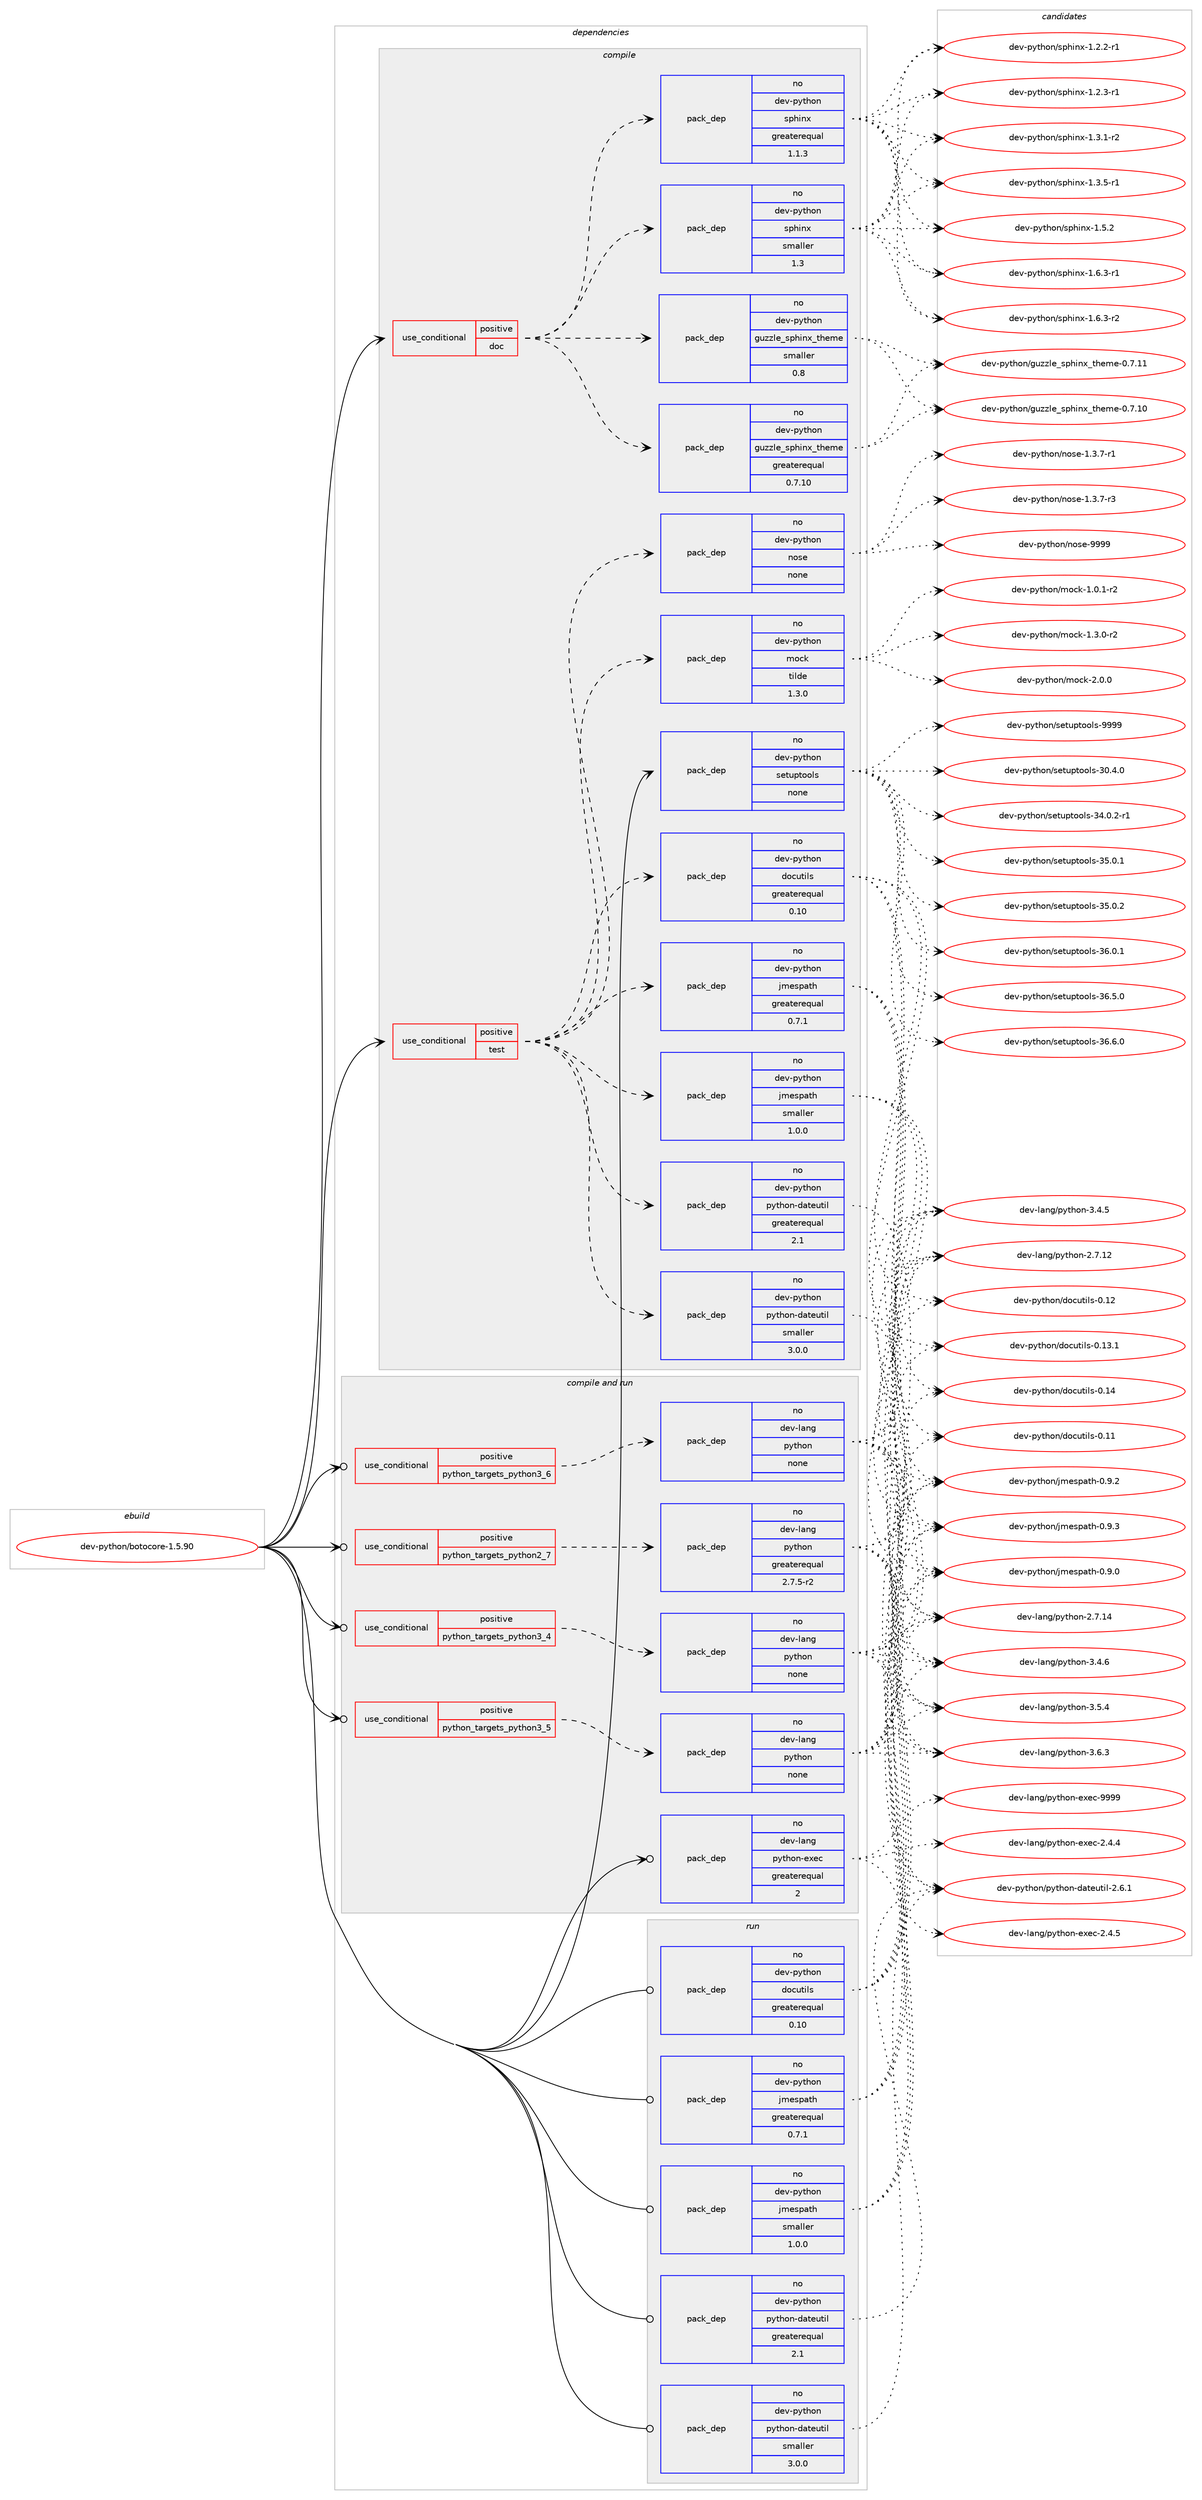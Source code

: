 digraph prolog {

# *************
# Graph options
# *************

newrank=true;
concentrate=true;
compound=true;
graph [rankdir=LR,fontname=Helvetica,fontsize=10,ranksep=1.5];#, ranksep=2.5, nodesep=0.2];
edge  [arrowhead=vee];
node  [fontname=Helvetica,fontsize=10];

# **********
# The ebuild
# **********

subgraph cluster_leftcol {
color=gray;
rank=same;
label=<<i>ebuild</i>>;
id [label="dev-python/botocore-1.5.90", color=red, width=4, href="../dev-python/botocore-1.5.90.svg"];
}

# ****************
# The dependencies
# ****************

subgraph cluster_midcol {
color=gray;
label=<<i>dependencies</i>>;
subgraph cluster_compile {
fillcolor="#eeeeee";
style=filled;
label=<<i>compile</i>>;
subgraph cond30327 {
dependency149592 [label=<<TABLE BORDER="0" CELLBORDER="1" CELLSPACING="0" CELLPADDING="4"><TR><TD ROWSPAN="3" CELLPADDING="10">use_conditional</TD></TR><TR><TD>positive</TD></TR><TR><TD>doc</TD></TR></TABLE>>, shape=none, color=red];
subgraph pack115444 {
dependency149593 [label=<<TABLE BORDER="0" CELLBORDER="1" CELLSPACING="0" CELLPADDING="4" WIDTH="220"><TR><TD ROWSPAN="6" CELLPADDING="30">pack_dep</TD></TR><TR><TD WIDTH="110">no</TD></TR><TR><TD>dev-python</TD></TR><TR><TD>guzzle_sphinx_theme</TD></TR><TR><TD>greaterequal</TD></TR><TR><TD>0.7.10</TD></TR></TABLE>>, shape=none, color=blue];
}
dependency149592:e -> dependency149593:w [weight=20,style="dashed",arrowhead="vee"];
subgraph pack115445 {
dependency149594 [label=<<TABLE BORDER="0" CELLBORDER="1" CELLSPACING="0" CELLPADDING="4" WIDTH="220"><TR><TD ROWSPAN="6" CELLPADDING="30">pack_dep</TD></TR><TR><TD WIDTH="110">no</TD></TR><TR><TD>dev-python</TD></TR><TR><TD>guzzle_sphinx_theme</TD></TR><TR><TD>smaller</TD></TR><TR><TD>0.8</TD></TR></TABLE>>, shape=none, color=blue];
}
dependency149592:e -> dependency149594:w [weight=20,style="dashed",arrowhead="vee"];
subgraph pack115446 {
dependency149595 [label=<<TABLE BORDER="0" CELLBORDER="1" CELLSPACING="0" CELLPADDING="4" WIDTH="220"><TR><TD ROWSPAN="6" CELLPADDING="30">pack_dep</TD></TR><TR><TD WIDTH="110">no</TD></TR><TR><TD>dev-python</TD></TR><TR><TD>sphinx</TD></TR><TR><TD>greaterequal</TD></TR><TR><TD>1.1.3</TD></TR></TABLE>>, shape=none, color=blue];
}
dependency149592:e -> dependency149595:w [weight=20,style="dashed",arrowhead="vee"];
subgraph pack115447 {
dependency149596 [label=<<TABLE BORDER="0" CELLBORDER="1" CELLSPACING="0" CELLPADDING="4" WIDTH="220"><TR><TD ROWSPAN="6" CELLPADDING="30">pack_dep</TD></TR><TR><TD WIDTH="110">no</TD></TR><TR><TD>dev-python</TD></TR><TR><TD>sphinx</TD></TR><TR><TD>smaller</TD></TR><TR><TD>1.3</TD></TR></TABLE>>, shape=none, color=blue];
}
dependency149592:e -> dependency149596:w [weight=20,style="dashed",arrowhead="vee"];
}
id:e -> dependency149592:w [weight=20,style="solid",arrowhead="vee"];
subgraph cond30328 {
dependency149597 [label=<<TABLE BORDER="0" CELLBORDER="1" CELLSPACING="0" CELLPADDING="4"><TR><TD ROWSPAN="3" CELLPADDING="10">use_conditional</TD></TR><TR><TD>positive</TD></TR><TR><TD>test</TD></TR></TABLE>>, shape=none, color=red];
subgraph pack115448 {
dependency149598 [label=<<TABLE BORDER="0" CELLBORDER="1" CELLSPACING="0" CELLPADDING="4" WIDTH="220"><TR><TD ROWSPAN="6" CELLPADDING="30">pack_dep</TD></TR><TR><TD WIDTH="110">no</TD></TR><TR><TD>dev-python</TD></TR><TR><TD>docutils</TD></TR><TR><TD>greaterequal</TD></TR><TR><TD>0.10</TD></TR></TABLE>>, shape=none, color=blue];
}
dependency149597:e -> dependency149598:w [weight=20,style="dashed",arrowhead="vee"];
subgraph pack115449 {
dependency149599 [label=<<TABLE BORDER="0" CELLBORDER="1" CELLSPACING="0" CELLPADDING="4" WIDTH="220"><TR><TD ROWSPAN="6" CELLPADDING="30">pack_dep</TD></TR><TR><TD WIDTH="110">no</TD></TR><TR><TD>dev-python</TD></TR><TR><TD>jmespath</TD></TR><TR><TD>greaterequal</TD></TR><TR><TD>0.7.1</TD></TR></TABLE>>, shape=none, color=blue];
}
dependency149597:e -> dependency149599:w [weight=20,style="dashed",arrowhead="vee"];
subgraph pack115450 {
dependency149600 [label=<<TABLE BORDER="0" CELLBORDER="1" CELLSPACING="0" CELLPADDING="4" WIDTH="220"><TR><TD ROWSPAN="6" CELLPADDING="30">pack_dep</TD></TR><TR><TD WIDTH="110">no</TD></TR><TR><TD>dev-python</TD></TR><TR><TD>jmespath</TD></TR><TR><TD>smaller</TD></TR><TR><TD>1.0.0</TD></TR></TABLE>>, shape=none, color=blue];
}
dependency149597:e -> dependency149600:w [weight=20,style="dashed",arrowhead="vee"];
subgraph pack115451 {
dependency149601 [label=<<TABLE BORDER="0" CELLBORDER="1" CELLSPACING="0" CELLPADDING="4" WIDTH="220"><TR><TD ROWSPAN="6" CELLPADDING="30">pack_dep</TD></TR><TR><TD WIDTH="110">no</TD></TR><TR><TD>dev-python</TD></TR><TR><TD>python-dateutil</TD></TR><TR><TD>greaterequal</TD></TR><TR><TD>2.1</TD></TR></TABLE>>, shape=none, color=blue];
}
dependency149597:e -> dependency149601:w [weight=20,style="dashed",arrowhead="vee"];
subgraph pack115452 {
dependency149602 [label=<<TABLE BORDER="0" CELLBORDER="1" CELLSPACING="0" CELLPADDING="4" WIDTH="220"><TR><TD ROWSPAN="6" CELLPADDING="30">pack_dep</TD></TR><TR><TD WIDTH="110">no</TD></TR><TR><TD>dev-python</TD></TR><TR><TD>python-dateutil</TD></TR><TR><TD>smaller</TD></TR><TR><TD>3.0.0</TD></TR></TABLE>>, shape=none, color=blue];
}
dependency149597:e -> dependency149602:w [weight=20,style="dashed",arrowhead="vee"];
subgraph pack115453 {
dependency149603 [label=<<TABLE BORDER="0" CELLBORDER="1" CELLSPACING="0" CELLPADDING="4" WIDTH="220"><TR><TD ROWSPAN="6" CELLPADDING="30">pack_dep</TD></TR><TR><TD WIDTH="110">no</TD></TR><TR><TD>dev-python</TD></TR><TR><TD>mock</TD></TR><TR><TD>tilde</TD></TR><TR><TD>1.3.0</TD></TR></TABLE>>, shape=none, color=blue];
}
dependency149597:e -> dependency149603:w [weight=20,style="dashed",arrowhead="vee"];
subgraph pack115454 {
dependency149604 [label=<<TABLE BORDER="0" CELLBORDER="1" CELLSPACING="0" CELLPADDING="4" WIDTH="220"><TR><TD ROWSPAN="6" CELLPADDING="30">pack_dep</TD></TR><TR><TD WIDTH="110">no</TD></TR><TR><TD>dev-python</TD></TR><TR><TD>nose</TD></TR><TR><TD>none</TD></TR><TR><TD></TD></TR></TABLE>>, shape=none, color=blue];
}
dependency149597:e -> dependency149604:w [weight=20,style="dashed",arrowhead="vee"];
}
id:e -> dependency149597:w [weight=20,style="solid",arrowhead="vee"];
subgraph pack115455 {
dependency149605 [label=<<TABLE BORDER="0" CELLBORDER="1" CELLSPACING="0" CELLPADDING="4" WIDTH="220"><TR><TD ROWSPAN="6" CELLPADDING="30">pack_dep</TD></TR><TR><TD WIDTH="110">no</TD></TR><TR><TD>dev-python</TD></TR><TR><TD>setuptools</TD></TR><TR><TD>none</TD></TR><TR><TD></TD></TR></TABLE>>, shape=none, color=blue];
}
id:e -> dependency149605:w [weight=20,style="solid",arrowhead="vee"];
}
subgraph cluster_compileandrun {
fillcolor="#eeeeee";
style=filled;
label=<<i>compile and run</i>>;
subgraph cond30329 {
dependency149606 [label=<<TABLE BORDER="0" CELLBORDER="1" CELLSPACING="0" CELLPADDING="4"><TR><TD ROWSPAN="3" CELLPADDING="10">use_conditional</TD></TR><TR><TD>positive</TD></TR><TR><TD>python_targets_python2_7</TD></TR></TABLE>>, shape=none, color=red];
subgraph pack115456 {
dependency149607 [label=<<TABLE BORDER="0" CELLBORDER="1" CELLSPACING="0" CELLPADDING="4" WIDTH="220"><TR><TD ROWSPAN="6" CELLPADDING="30">pack_dep</TD></TR><TR><TD WIDTH="110">no</TD></TR><TR><TD>dev-lang</TD></TR><TR><TD>python</TD></TR><TR><TD>greaterequal</TD></TR><TR><TD>2.7.5-r2</TD></TR></TABLE>>, shape=none, color=blue];
}
dependency149606:e -> dependency149607:w [weight=20,style="dashed",arrowhead="vee"];
}
id:e -> dependency149606:w [weight=20,style="solid",arrowhead="odotvee"];
subgraph cond30330 {
dependency149608 [label=<<TABLE BORDER="0" CELLBORDER="1" CELLSPACING="0" CELLPADDING="4"><TR><TD ROWSPAN="3" CELLPADDING="10">use_conditional</TD></TR><TR><TD>positive</TD></TR><TR><TD>python_targets_python3_4</TD></TR></TABLE>>, shape=none, color=red];
subgraph pack115457 {
dependency149609 [label=<<TABLE BORDER="0" CELLBORDER="1" CELLSPACING="0" CELLPADDING="4" WIDTH="220"><TR><TD ROWSPAN="6" CELLPADDING="30">pack_dep</TD></TR><TR><TD WIDTH="110">no</TD></TR><TR><TD>dev-lang</TD></TR><TR><TD>python</TD></TR><TR><TD>none</TD></TR><TR><TD></TD></TR></TABLE>>, shape=none, color=blue];
}
dependency149608:e -> dependency149609:w [weight=20,style="dashed",arrowhead="vee"];
}
id:e -> dependency149608:w [weight=20,style="solid",arrowhead="odotvee"];
subgraph cond30331 {
dependency149610 [label=<<TABLE BORDER="0" CELLBORDER="1" CELLSPACING="0" CELLPADDING="4"><TR><TD ROWSPAN="3" CELLPADDING="10">use_conditional</TD></TR><TR><TD>positive</TD></TR><TR><TD>python_targets_python3_5</TD></TR></TABLE>>, shape=none, color=red];
subgraph pack115458 {
dependency149611 [label=<<TABLE BORDER="0" CELLBORDER="1" CELLSPACING="0" CELLPADDING="4" WIDTH="220"><TR><TD ROWSPAN="6" CELLPADDING="30">pack_dep</TD></TR><TR><TD WIDTH="110">no</TD></TR><TR><TD>dev-lang</TD></TR><TR><TD>python</TD></TR><TR><TD>none</TD></TR><TR><TD></TD></TR></TABLE>>, shape=none, color=blue];
}
dependency149610:e -> dependency149611:w [weight=20,style="dashed",arrowhead="vee"];
}
id:e -> dependency149610:w [weight=20,style="solid",arrowhead="odotvee"];
subgraph cond30332 {
dependency149612 [label=<<TABLE BORDER="0" CELLBORDER="1" CELLSPACING="0" CELLPADDING="4"><TR><TD ROWSPAN="3" CELLPADDING="10">use_conditional</TD></TR><TR><TD>positive</TD></TR><TR><TD>python_targets_python3_6</TD></TR></TABLE>>, shape=none, color=red];
subgraph pack115459 {
dependency149613 [label=<<TABLE BORDER="0" CELLBORDER="1" CELLSPACING="0" CELLPADDING="4" WIDTH="220"><TR><TD ROWSPAN="6" CELLPADDING="30">pack_dep</TD></TR><TR><TD WIDTH="110">no</TD></TR><TR><TD>dev-lang</TD></TR><TR><TD>python</TD></TR><TR><TD>none</TD></TR><TR><TD></TD></TR></TABLE>>, shape=none, color=blue];
}
dependency149612:e -> dependency149613:w [weight=20,style="dashed",arrowhead="vee"];
}
id:e -> dependency149612:w [weight=20,style="solid",arrowhead="odotvee"];
subgraph pack115460 {
dependency149614 [label=<<TABLE BORDER="0" CELLBORDER="1" CELLSPACING="0" CELLPADDING="4" WIDTH="220"><TR><TD ROWSPAN="6" CELLPADDING="30">pack_dep</TD></TR><TR><TD WIDTH="110">no</TD></TR><TR><TD>dev-lang</TD></TR><TR><TD>python-exec</TD></TR><TR><TD>greaterequal</TD></TR><TR><TD>2</TD></TR></TABLE>>, shape=none, color=blue];
}
id:e -> dependency149614:w [weight=20,style="solid",arrowhead="odotvee"];
}
subgraph cluster_run {
fillcolor="#eeeeee";
style=filled;
label=<<i>run</i>>;
subgraph pack115461 {
dependency149615 [label=<<TABLE BORDER="0" CELLBORDER="1" CELLSPACING="0" CELLPADDING="4" WIDTH="220"><TR><TD ROWSPAN="6" CELLPADDING="30">pack_dep</TD></TR><TR><TD WIDTH="110">no</TD></TR><TR><TD>dev-python</TD></TR><TR><TD>docutils</TD></TR><TR><TD>greaterequal</TD></TR><TR><TD>0.10</TD></TR></TABLE>>, shape=none, color=blue];
}
id:e -> dependency149615:w [weight=20,style="solid",arrowhead="odot"];
subgraph pack115462 {
dependency149616 [label=<<TABLE BORDER="0" CELLBORDER="1" CELLSPACING="0" CELLPADDING="4" WIDTH="220"><TR><TD ROWSPAN="6" CELLPADDING="30">pack_dep</TD></TR><TR><TD WIDTH="110">no</TD></TR><TR><TD>dev-python</TD></TR><TR><TD>jmespath</TD></TR><TR><TD>greaterequal</TD></TR><TR><TD>0.7.1</TD></TR></TABLE>>, shape=none, color=blue];
}
id:e -> dependency149616:w [weight=20,style="solid",arrowhead="odot"];
subgraph pack115463 {
dependency149617 [label=<<TABLE BORDER="0" CELLBORDER="1" CELLSPACING="0" CELLPADDING="4" WIDTH="220"><TR><TD ROWSPAN="6" CELLPADDING="30">pack_dep</TD></TR><TR><TD WIDTH="110">no</TD></TR><TR><TD>dev-python</TD></TR><TR><TD>jmespath</TD></TR><TR><TD>smaller</TD></TR><TR><TD>1.0.0</TD></TR></TABLE>>, shape=none, color=blue];
}
id:e -> dependency149617:w [weight=20,style="solid",arrowhead="odot"];
subgraph pack115464 {
dependency149618 [label=<<TABLE BORDER="0" CELLBORDER="1" CELLSPACING="0" CELLPADDING="4" WIDTH="220"><TR><TD ROWSPAN="6" CELLPADDING="30">pack_dep</TD></TR><TR><TD WIDTH="110">no</TD></TR><TR><TD>dev-python</TD></TR><TR><TD>python-dateutil</TD></TR><TR><TD>greaterequal</TD></TR><TR><TD>2.1</TD></TR></TABLE>>, shape=none, color=blue];
}
id:e -> dependency149618:w [weight=20,style="solid",arrowhead="odot"];
subgraph pack115465 {
dependency149619 [label=<<TABLE BORDER="0" CELLBORDER="1" CELLSPACING="0" CELLPADDING="4" WIDTH="220"><TR><TD ROWSPAN="6" CELLPADDING="30">pack_dep</TD></TR><TR><TD WIDTH="110">no</TD></TR><TR><TD>dev-python</TD></TR><TR><TD>python-dateutil</TD></TR><TR><TD>smaller</TD></TR><TR><TD>3.0.0</TD></TR></TABLE>>, shape=none, color=blue];
}
id:e -> dependency149619:w [weight=20,style="solid",arrowhead="odot"];
}
}

# **************
# The candidates
# **************

subgraph cluster_choices {
rank=same;
color=gray;
label=<<i>candidates</i>>;

subgraph choice115444 {
color=black;
nodesep=1;
choice1001011184511212111610411111047103117122122108101951151121041051101209511610410110910145484655464948 [label="dev-python/guzzle_sphinx_theme-0.7.10", color=red, width=4,href="../dev-python/guzzle_sphinx_theme-0.7.10.svg"];
choice1001011184511212111610411111047103117122122108101951151121041051101209511610410110910145484655464949 [label="dev-python/guzzle_sphinx_theme-0.7.11", color=red, width=4,href="../dev-python/guzzle_sphinx_theme-0.7.11.svg"];
dependency149593:e -> choice1001011184511212111610411111047103117122122108101951151121041051101209511610410110910145484655464948:w [style=dotted,weight="100"];
dependency149593:e -> choice1001011184511212111610411111047103117122122108101951151121041051101209511610410110910145484655464949:w [style=dotted,weight="100"];
}
subgraph choice115445 {
color=black;
nodesep=1;
choice1001011184511212111610411111047103117122122108101951151121041051101209511610410110910145484655464948 [label="dev-python/guzzle_sphinx_theme-0.7.10", color=red, width=4,href="../dev-python/guzzle_sphinx_theme-0.7.10.svg"];
choice1001011184511212111610411111047103117122122108101951151121041051101209511610410110910145484655464949 [label="dev-python/guzzle_sphinx_theme-0.7.11", color=red, width=4,href="../dev-python/guzzle_sphinx_theme-0.7.11.svg"];
dependency149594:e -> choice1001011184511212111610411111047103117122122108101951151121041051101209511610410110910145484655464948:w [style=dotted,weight="100"];
dependency149594:e -> choice1001011184511212111610411111047103117122122108101951151121041051101209511610410110910145484655464949:w [style=dotted,weight="100"];
}
subgraph choice115446 {
color=black;
nodesep=1;
choice10010111845112121116104111110471151121041051101204549465046504511449 [label="dev-python/sphinx-1.2.2-r1", color=red, width=4,href="../dev-python/sphinx-1.2.2-r1.svg"];
choice10010111845112121116104111110471151121041051101204549465046514511449 [label="dev-python/sphinx-1.2.3-r1", color=red, width=4,href="../dev-python/sphinx-1.2.3-r1.svg"];
choice10010111845112121116104111110471151121041051101204549465146494511450 [label="dev-python/sphinx-1.3.1-r2", color=red, width=4,href="../dev-python/sphinx-1.3.1-r2.svg"];
choice10010111845112121116104111110471151121041051101204549465146534511449 [label="dev-python/sphinx-1.3.5-r1", color=red, width=4,href="../dev-python/sphinx-1.3.5-r1.svg"];
choice1001011184511212111610411111047115112104105110120454946534650 [label="dev-python/sphinx-1.5.2", color=red, width=4,href="../dev-python/sphinx-1.5.2.svg"];
choice10010111845112121116104111110471151121041051101204549465446514511449 [label="dev-python/sphinx-1.6.3-r1", color=red, width=4,href="../dev-python/sphinx-1.6.3-r1.svg"];
choice10010111845112121116104111110471151121041051101204549465446514511450 [label="dev-python/sphinx-1.6.3-r2", color=red, width=4,href="../dev-python/sphinx-1.6.3-r2.svg"];
dependency149595:e -> choice10010111845112121116104111110471151121041051101204549465046504511449:w [style=dotted,weight="100"];
dependency149595:e -> choice10010111845112121116104111110471151121041051101204549465046514511449:w [style=dotted,weight="100"];
dependency149595:e -> choice10010111845112121116104111110471151121041051101204549465146494511450:w [style=dotted,weight="100"];
dependency149595:e -> choice10010111845112121116104111110471151121041051101204549465146534511449:w [style=dotted,weight="100"];
dependency149595:e -> choice1001011184511212111610411111047115112104105110120454946534650:w [style=dotted,weight="100"];
dependency149595:e -> choice10010111845112121116104111110471151121041051101204549465446514511449:w [style=dotted,weight="100"];
dependency149595:e -> choice10010111845112121116104111110471151121041051101204549465446514511450:w [style=dotted,weight="100"];
}
subgraph choice115447 {
color=black;
nodesep=1;
choice10010111845112121116104111110471151121041051101204549465046504511449 [label="dev-python/sphinx-1.2.2-r1", color=red, width=4,href="../dev-python/sphinx-1.2.2-r1.svg"];
choice10010111845112121116104111110471151121041051101204549465046514511449 [label="dev-python/sphinx-1.2.3-r1", color=red, width=4,href="../dev-python/sphinx-1.2.3-r1.svg"];
choice10010111845112121116104111110471151121041051101204549465146494511450 [label="dev-python/sphinx-1.3.1-r2", color=red, width=4,href="../dev-python/sphinx-1.3.1-r2.svg"];
choice10010111845112121116104111110471151121041051101204549465146534511449 [label="dev-python/sphinx-1.3.5-r1", color=red, width=4,href="../dev-python/sphinx-1.3.5-r1.svg"];
choice1001011184511212111610411111047115112104105110120454946534650 [label="dev-python/sphinx-1.5.2", color=red, width=4,href="../dev-python/sphinx-1.5.2.svg"];
choice10010111845112121116104111110471151121041051101204549465446514511449 [label="dev-python/sphinx-1.6.3-r1", color=red, width=4,href="../dev-python/sphinx-1.6.3-r1.svg"];
choice10010111845112121116104111110471151121041051101204549465446514511450 [label="dev-python/sphinx-1.6.3-r2", color=red, width=4,href="../dev-python/sphinx-1.6.3-r2.svg"];
dependency149596:e -> choice10010111845112121116104111110471151121041051101204549465046504511449:w [style=dotted,weight="100"];
dependency149596:e -> choice10010111845112121116104111110471151121041051101204549465046514511449:w [style=dotted,weight="100"];
dependency149596:e -> choice10010111845112121116104111110471151121041051101204549465146494511450:w [style=dotted,weight="100"];
dependency149596:e -> choice10010111845112121116104111110471151121041051101204549465146534511449:w [style=dotted,weight="100"];
dependency149596:e -> choice1001011184511212111610411111047115112104105110120454946534650:w [style=dotted,weight="100"];
dependency149596:e -> choice10010111845112121116104111110471151121041051101204549465446514511449:w [style=dotted,weight="100"];
dependency149596:e -> choice10010111845112121116104111110471151121041051101204549465446514511450:w [style=dotted,weight="100"];
}
subgraph choice115448 {
color=black;
nodesep=1;
choice1001011184511212111610411111047100111991171161051081154548464949 [label="dev-python/docutils-0.11", color=red, width=4,href="../dev-python/docutils-0.11.svg"];
choice1001011184511212111610411111047100111991171161051081154548464950 [label="dev-python/docutils-0.12", color=red, width=4,href="../dev-python/docutils-0.12.svg"];
choice10010111845112121116104111110471001119911711610510811545484649514649 [label="dev-python/docutils-0.13.1", color=red, width=4,href="../dev-python/docutils-0.13.1.svg"];
choice1001011184511212111610411111047100111991171161051081154548464952 [label="dev-python/docutils-0.14", color=red, width=4,href="../dev-python/docutils-0.14.svg"];
dependency149598:e -> choice1001011184511212111610411111047100111991171161051081154548464949:w [style=dotted,weight="100"];
dependency149598:e -> choice1001011184511212111610411111047100111991171161051081154548464950:w [style=dotted,weight="100"];
dependency149598:e -> choice10010111845112121116104111110471001119911711610510811545484649514649:w [style=dotted,weight="100"];
dependency149598:e -> choice1001011184511212111610411111047100111991171161051081154548464952:w [style=dotted,weight="100"];
}
subgraph choice115449 {
color=black;
nodesep=1;
choice100101118451121211161041111104710610910111511297116104454846574648 [label="dev-python/jmespath-0.9.0", color=red, width=4,href="../dev-python/jmespath-0.9.0.svg"];
choice100101118451121211161041111104710610910111511297116104454846574650 [label="dev-python/jmespath-0.9.2", color=red, width=4,href="../dev-python/jmespath-0.9.2.svg"];
choice100101118451121211161041111104710610910111511297116104454846574651 [label="dev-python/jmespath-0.9.3", color=red, width=4,href="../dev-python/jmespath-0.9.3.svg"];
dependency149599:e -> choice100101118451121211161041111104710610910111511297116104454846574648:w [style=dotted,weight="100"];
dependency149599:e -> choice100101118451121211161041111104710610910111511297116104454846574650:w [style=dotted,weight="100"];
dependency149599:e -> choice100101118451121211161041111104710610910111511297116104454846574651:w [style=dotted,weight="100"];
}
subgraph choice115450 {
color=black;
nodesep=1;
choice100101118451121211161041111104710610910111511297116104454846574648 [label="dev-python/jmespath-0.9.0", color=red, width=4,href="../dev-python/jmespath-0.9.0.svg"];
choice100101118451121211161041111104710610910111511297116104454846574650 [label="dev-python/jmespath-0.9.2", color=red, width=4,href="../dev-python/jmespath-0.9.2.svg"];
choice100101118451121211161041111104710610910111511297116104454846574651 [label="dev-python/jmespath-0.9.3", color=red, width=4,href="../dev-python/jmespath-0.9.3.svg"];
dependency149600:e -> choice100101118451121211161041111104710610910111511297116104454846574648:w [style=dotted,weight="100"];
dependency149600:e -> choice100101118451121211161041111104710610910111511297116104454846574650:w [style=dotted,weight="100"];
dependency149600:e -> choice100101118451121211161041111104710610910111511297116104454846574651:w [style=dotted,weight="100"];
}
subgraph choice115451 {
color=black;
nodesep=1;
choice10010111845112121116104111110471121211161041111104510097116101117116105108455046544649 [label="dev-python/python-dateutil-2.6.1", color=red, width=4,href="../dev-python/python-dateutil-2.6.1.svg"];
dependency149601:e -> choice10010111845112121116104111110471121211161041111104510097116101117116105108455046544649:w [style=dotted,weight="100"];
}
subgraph choice115452 {
color=black;
nodesep=1;
choice10010111845112121116104111110471121211161041111104510097116101117116105108455046544649 [label="dev-python/python-dateutil-2.6.1", color=red, width=4,href="../dev-python/python-dateutil-2.6.1.svg"];
dependency149602:e -> choice10010111845112121116104111110471121211161041111104510097116101117116105108455046544649:w [style=dotted,weight="100"];
}
subgraph choice115453 {
color=black;
nodesep=1;
choice1001011184511212111610411111047109111991074549464846494511450 [label="dev-python/mock-1.0.1-r2", color=red, width=4,href="../dev-python/mock-1.0.1-r2.svg"];
choice1001011184511212111610411111047109111991074549465146484511450 [label="dev-python/mock-1.3.0-r2", color=red, width=4,href="../dev-python/mock-1.3.0-r2.svg"];
choice100101118451121211161041111104710911199107455046484648 [label="dev-python/mock-2.0.0", color=red, width=4,href="../dev-python/mock-2.0.0.svg"];
dependency149603:e -> choice1001011184511212111610411111047109111991074549464846494511450:w [style=dotted,weight="100"];
dependency149603:e -> choice1001011184511212111610411111047109111991074549465146484511450:w [style=dotted,weight="100"];
dependency149603:e -> choice100101118451121211161041111104710911199107455046484648:w [style=dotted,weight="100"];
}
subgraph choice115454 {
color=black;
nodesep=1;
choice10010111845112121116104111110471101111151014549465146554511449 [label="dev-python/nose-1.3.7-r1", color=red, width=4,href="../dev-python/nose-1.3.7-r1.svg"];
choice10010111845112121116104111110471101111151014549465146554511451 [label="dev-python/nose-1.3.7-r3", color=red, width=4,href="../dev-python/nose-1.3.7-r3.svg"];
choice10010111845112121116104111110471101111151014557575757 [label="dev-python/nose-9999", color=red, width=4,href="../dev-python/nose-9999.svg"];
dependency149604:e -> choice10010111845112121116104111110471101111151014549465146554511449:w [style=dotted,weight="100"];
dependency149604:e -> choice10010111845112121116104111110471101111151014549465146554511451:w [style=dotted,weight="100"];
dependency149604:e -> choice10010111845112121116104111110471101111151014557575757:w [style=dotted,weight="100"];
}
subgraph choice115455 {
color=black;
nodesep=1;
choice100101118451121211161041111104711510111611711211611111110811545514846524648 [label="dev-python/setuptools-30.4.0", color=red, width=4,href="../dev-python/setuptools-30.4.0.svg"];
choice1001011184511212111610411111047115101116117112116111111108115455152464846504511449 [label="dev-python/setuptools-34.0.2-r1", color=red, width=4,href="../dev-python/setuptools-34.0.2-r1.svg"];
choice100101118451121211161041111104711510111611711211611111110811545515346484649 [label="dev-python/setuptools-35.0.1", color=red, width=4,href="../dev-python/setuptools-35.0.1.svg"];
choice100101118451121211161041111104711510111611711211611111110811545515346484650 [label="dev-python/setuptools-35.0.2", color=red, width=4,href="../dev-python/setuptools-35.0.2.svg"];
choice100101118451121211161041111104711510111611711211611111110811545515446484649 [label="dev-python/setuptools-36.0.1", color=red, width=4,href="../dev-python/setuptools-36.0.1.svg"];
choice100101118451121211161041111104711510111611711211611111110811545515446534648 [label="dev-python/setuptools-36.5.0", color=red, width=4,href="../dev-python/setuptools-36.5.0.svg"];
choice100101118451121211161041111104711510111611711211611111110811545515446544648 [label="dev-python/setuptools-36.6.0", color=red, width=4,href="../dev-python/setuptools-36.6.0.svg"];
choice10010111845112121116104111110471151011161171121161111111081154557575757 [label="dev-python/setuptools-9999", color=red, width=4,href="../dev-python/setuptools-9999.svg"];
dependency149605:e -> choice100101118451121211161041111104711510111611711211611111110811545514846524648:w [style=dotted,weight="100"];
dependency149605:e -> choice1001011184511212111610411111047115101116117112116111111108115455152464846504511449:w [style=dotted,weight="100"];
dependency149605:e -> choice100101118451121211161041111104711510111611711211611111110811545515346484649:w [style=dotted,weight="100"];
dependency149605:e -> choice100101118451121211161041111104711510111611711211611111110811545515346484650:w [style=dotted,weight="100"];
dependency149605:e -> choice100101118451121211161041111104711510111611711211611111110811545515446484649:w [style=dotted,weight="100"];
dependency149605:e -> choice100101118451121211161041111104711510111611711211611111110811545515446534648:w [style=dotted,weight="100"];
dependency149605:e -> choice100101118451121211161041111104711510111611711211611111110811545515446544648:w [style=dotted,weight="100"];
dependency149605:e -> choice10010111845112121116104111110471151011161171121161111111081154557575757:w [style=dotted,weight="100"];
}
subgraph choice115456 {
color=black;
nodesep=1;
choice10010111845108971101034711212111610411111045504655464950 [label="dev-lang/python-2.7.12", color=red, width=4,href="../dev-lang/python-2.7.12.svg"];
choice10010111845108971101034711212111610411111045504655464952 [label="dev-lang/python-2.7.14", color=red, width=4,href="../dev-lang/python-2.7.14.svg"];
choice100101118451089711010347112121116104111110455146524653 [label="dev-lang/python-3.4.5", color=red, width=4,href="../dev-lang/python-3.4.5.svg"];
choice100101118451089711010347112121116104111110455146524654 [label="dev-lang/python-3.4.6", color=red, width=4,href="../dev-lang/python-3.4.6.svg"];
choice100101118451089711010347112121116104111110455146534652 [label="dev-lang/python-3.5.4", color=red, width=4,href="../dev-lang/python-3.5.4.svg"];
choice100101118451089711010347112121116104111110455146544651 [label="dev-lang/python-3.6.3", color=red, width=4,href="../dev-lang/python-3.6.3.svg"];
dependency149607:e -> choice10010111845108971101034711212111610411111045504655464950:w [style=dotted,weight="100"];
dependency149607:e -> choice10010111845108971101034711212111610411111045504655464952:w [style=dotted,weight="100"];
dependency149607:e -> choice100101118451089711010347112121116104111110455146524653:w [style=dotted,weight="100"];
dependency149607:e -> choice100101118451089711010347112121116104111110455146524654:w [style=dotted,weight="100"];
dependency149607:e -> choice100101118451089711010347112121116104111110455146534652:w [style=dotted,weight="100"];
dependency149607:e -> choice100101118451089711010347112121116104111110455146544651:w [style=dotted,weight="100"];
}
subgraph choice115457 {
color=black;
nodesep=1;
choice10010111845108971101034711212111610411111045504655464950 [label="dev-lang/python-2.7.12", color=red, width=4,href="../dev-lang/python-2.7.12.svg"];
choice10010111845108971101034711212111610411111045504655464952 [label="dev-lang/python-2.7.14", color=red, width=4,href="../dev-lang/python-2.7.14.svg"];
choice100101118451089711010347112121116104111110455146524653 [label="dev-lang/python-3.4.5", color=red, width=4,href="../dev-lang/python-3.4.5.svg"];
choice100101118451089711010347112121116104111110455146524654 [label="dev-lang/python-3.4.6", color=red, width=4,href="../dev-lang/python-3.4.6.svg"];
choice100101118451089711010347112121116104111110455146534652 [label="dev-lang/python-3.5.4", color=red, width=4,href="../dev-lang/python-3.5.4.svg"];
choice100101118451089711010347112121116104111110455146544651 [label="dev-lang/python-3.6.3", color=red, width=4,href="../dev-lang/python-3.6.3.svg"];
dependency149609:e -> choice10010111845108971101034711212111610411111045504655464950:w [style=dotted,weight="100"];
dependency149609:e -> choice10010111845108971101034711212111610411111045504655464952:w [style=dotted,weight="100"];
dependency149609:e -> choice100101118451089711010347112121116104111110455146524653:w [style=dotted,weight="100"];
dependency149609:e -> choice100101118451089711010347112121116104111110455146524654:w [style=dotted,weight="100"];
dependency149609:e -> choice100101118451089711010347112121116104111110455146534652:w [style=dotted,weight="100"];
dependency149609:e -> choice100101118451089711010347112121116104111110455146544651:w [style=dotted,weight="100"];
}
subgraph choice115458 {
color=black;
nodesep=1;
choice10010111845108971101034711212111610411111045504655464950 [label="dev-lang/python-2.7.12", color=red, width=4,href="../dev-lang/python-2.7.12.svg"];
choice10010111845108971101034711212111610411111045504655464952 [label="dev-lang/python-2.7.14", color=red, width=4,href="../dev-lang/python-2.7.14.svg"];
choice100101118451089711010347112121116104111110455146524653 [label="dev-lang/python-3.4.5", color=red, width=4,href="../dev-lang/python-3.4.5.svg"];
choice100101118451089711010347112121116104111110455146524654 [label="dev-lang/python-3.4.6", color=red, width=4,href="../dev-lang/python-3.4.6.svg"];
choice100101118451089711010347112121116104111110455146534652 [label="dev-lang/python-3.5.4", color=red, width=4,href="../dev-lang/python-3.5.4.svg"];
choice100101118451089711010347112121116104111110455146544651 [label="dev-lang/python-3.6.3", color=red, width=4,href="../dev-lang/python-3.6.3.svg"];
dependency149611:e -> choice10010111845108971101034711212111610411111045504655464950:w [style=dotted,weight="100"];
dependency149611:e -> choice10010111845108971101034711212111610411111045504655464952:w [style=dotted,weight="100"];
dependency149611:e -> choice100101118451089711010347112121116104111110455146524653:w [style=dotted,weight="100"];
dependency149611:e -> choice100101118451089711010347112121116104111110455146524654:w [style=dotted,weight="100"];
dependency149611:e -> choice100101118451089711010347112121116104111110455146534652:w [style=dotted,weight="100"];
dependency149611:e -> choice100101118451089711010347112121116104111110455146544651:w [style=dotted,weight="100"];
}
subgraph choice115459 {
color=black;
nodesep=1;
choice10010111845108971101034711212111610411111045504655464950 [label="dev-lang/python-2.7.12", color=red, width=4,href="../dev-lang/python-2.7.12.svg"];
choice10010111845108971101034711212111610411111045504655464952 [label="dev-lang/python-2.7.14", color=red, width=4,href="../dev-lang/python-2.7.14.svg"];
choice100101118451089711010347112121116104111110455146524653 [label="dev-lang/python-3.4.5", color=red, width=4,href="../dev-lang/python-3.4.5.svg"];
choice100101118451089711010347112121116104111110455146524654 [label="dev-lang/python-3.4.6", color=red, width=4,href="../dev-lang/python-3.4.6.svg"];
choice100101118451089711010347112121116104111110455146534652 [label="dev-lang/python-3.5.4", color=red, width=4,href="../dev-lang/python-3.5.4.svg"];
choice100101118451089711010347112121116104111110455146544651 [label="dev-lang/python-3.6.3", color=red, width=4,href="../dev-lang/python-3.6.3.svg"];
dependency149613:e -> choice10010111845108971101034711212111610411111045504655464950:w [style=dotted,weight="100"];
dependency149613:e -> choice10010111845108971101034711212111610411111045504655464952:w [style=dotted,weight="100"];
dependency149613:e -> choice100101118451089711010347112121116104111110455146524653:w [style=dotted,weight="100"];
dependency149613:e -> choice100101118451089711010347112121116104111110455146524654:w [style=dotted,weight="100"];
dependency149613:e -> choice100101118451089711010347112121116104111110455146534652:w [style=dotted,weight="100"];
dependency149613:e -> choice100101118451089711010347112121116104111110455146544651:w [style=dotted,weight="100"];
}
subgraph choice115460 {
color=black;
nodesep=1;
choice1001011184510897110103471121211161041111104510112010199455046524652 [label="dev-lang/python-exec-2.4.4", color=red, width=4,href="../dev-lang/python-exec-2.4.4.svg"];
choice1001011184510897110103471121211161041111104510112010199455046524653 [label="dev-lang/python-exec-2.4.5", color=red, width=4,href="../dev-lang/python-exec-2.4.5.svg"];
choice10010111845108971101034711212111610411111045101120101994557575757 [label="dev-lang/python-exec-9999", color=red, width=4,href="../dev-lang/python-exec-9999.svg"];
dependency149614:e -> choice1001011184510897110103471121211161041111104510112010199455046524652:w [style=dotted,weight="100"];
dependency149614:e -> choice1001011184510897110103471121211161041111104510112010199455046524653:w [style=dotted,weight="100"];
dependency149614:e -> choice10010111845108971101034711212111610411111045101120101994557575757:w [style=dotted,weight="100"];
}
subgraph choice115461 {
color=black;
nodesep=1;
choice1001011184511212111610411111047100111991171161051081154548464949 [label="dev-python/docutils-0.11", color=red, width=4,href="../dev-python/docutils-0.11.svg"];
choice1001011184511212111610411111047100111991171161051081154548464950 [label="dev-python/docutils-0.12", color=red, width=4,href="../dev-python/docutils-0.12.svg"];
choice10010111845112121116104111110471001119911711610510811545484649514649 [label="dev-python/docutils-0.13.1", color=red, width=4,href="../dev-python/docutils-0.13.1.svg"];
choice1001011184511212111610411111047100111991171161051081154548464952 [label="dev-python/docutils-0.14", color=red, width=4,href="../dev-python/docutils-0.14.svg"];
dependency149615:e -> choice1001011184511212111610411111047100111991171161051081154548464949:w [style=dotted,weight="100"];
dependency149615:e -> choice1001011184511212111610411111047100111991171161051081154548464950:w [style=dotted,weight="100"];
dependency149615:e -> choice10010111845112121116104111110471001119911711610510811545484649514649:w [style=dotted,weight="100"];
dependency149615:e -> choice1001011184511212111610411111047100111991171161051081154548464952:w [style=dotted,weight="100"];
}
subgraph choice115462 {
color=black;
nodesep=1;
choice100101118451121211161041111104710610910111511297116104454846574648 [label="dev-python/jmespath-0.9.0", color=red, width=4,href="../dev-python/jmespath-0.9.0.svg"];
choice100101118451121211161041111104710610910111511297116104454846574650 [label="dev-python/jmespath-0.9.2", color=red, width=4,href="../dev-python/jmespath-0.9.2.svg"];
choice100101118451121211161041111104710610910111511297116104454846574651 [label="dev-python/jmespath-0.9.3", color=red, width=4,href="../dev-python/jmespath-0.9.3.svg"];
dependency149616:e -> choice100101118451121211161041111104710610910111511297116104454846574648:w [style=dotted,weight="100"];
dependency149616:e -> choice100101118451121211161041111104710610910111511297116104454846574650:w [style=dotted,weight="100"];
dependency149616:e -> choice100101118451121211161041111104710610910111511297116104454846574651:w [style=dotted,weight="100"];
}
subgraph choice115463 {
color=black;
nodesep=1;
choice100101118451121211161041111104710610910111511297116104454846574648 [label="dev-python/jmespath-0.9.0", color=red, width=4,href="../dev-python/jmespath-0.9.0.svg"];
choice100101118451121211161041111104710610910111511297116104454846574650 [label="dev-python/jmespath-0.9.2", color=red, width=4,href="../dev-python/jmespath-0.9.2.svg"];
choice100101118451121211161041111104710610910111511297116104454846574651 [label="dev-python/jmespath-0.9.3", color=red, width=4,href="../dev-python/jmespath-0.9.3.svg"];
dependency149617:e -> choice100101118451121211161041111104710610910111511297116104454846574648:w [style=dotted,weight="100"];
dependency149617:e -> choice100101118451121211161041111104710610910111511297116104454846574650:w [style=dotted,weight="100"];
dependency149617:e -> choice100101118451121211161041111104710610910111511297116104454846574651:w [style=dotted,weight="100"];
}
subgraph choice115464 {
color=black;
nodesep=1;
choice10010111845112121116104111110471121211161041111104510097116101117116105108455046544649 [label="dev-python/python-dateutil-2.6.1", color=red, width=4,href="../dev-python/python-dateutil-2.6.1.svg"];
dependency149618:e -> choice10010111845112121116104111110471121211161041111104510097116101117116105108455046544649:w [style=dotted,weight="100"];
}
subgraph choice115465 {
color=black;
nodesep=1;
choice10010111845112121116104111110471121211161041111104510097116101117116105108455046544649 [label="dev-python/python-dateutil-2.6.1", color=red, width=4,href="../dev-python/python-dateutil-2.6.1.svg"];
dependency149619:e -> choice10010111845112121116104111110471121211161041111104510097116101117116105108455046544649:w [style=dotted,weight="100"];
}
}

}
